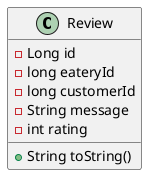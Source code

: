 @startuml
class Review {
- Long id
- long eateryId
- long customerId
- String message
- int rating
+ String toString()
}
@enduml